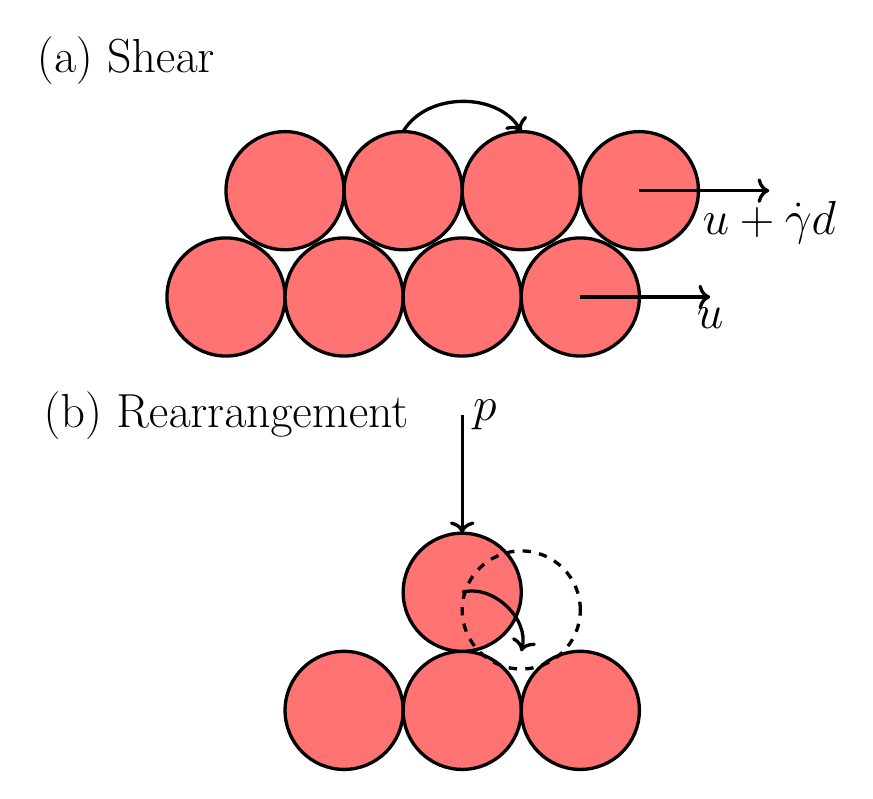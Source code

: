 
\begin{tikzpicture}[scale = 1.5]
    % \draw (-11.5,4) node {\textbf{A}};
    % \draw (-1.5,4) node {\textbf{B}};

    \def \b {3.5};
    \def \c {-7};
    \def \d {0.1};
    \def \r {0.5};
    \node at (1.15, 3)  {\LARGE (a) Shear};
    % \node at (2, 3.5)  {\LARGE $t_\text{macro} = 1/\dot{\gamma}$};
    % Before dilatancy
    \foreach \x in { 2, 3, 4, 5}
        \foreach \y in {1}
            \draw [color=black, fill=red!55,very thick] (\x, \y) circle (0.5);

    \foreach \x in { 2.5, 3.5, 4.5, 5.5}
        \foreach \y in {1.9}
            \draw [color=black, fill=red!55,very thick] (\x, \y) circle (0.5);
            
    \draw[->, very thick] (5, 1) -- (6.1, 1) node[below] {\LARGE $u$};
    \draw[->, very thick] (5.5, 1.9) -- (6.6, 1.9) node[below] {\LARGE $u + \dot{\gamma} d$};
    \draw[->, very thick, black] (3.5, 2.4) to [bend left=60] (4.5,2.4);

    \node at (2, 3.5-\b)  {\LARGE (b) Rearrangement};
    % Before dilatancy
    \foreach \x in { 3, 4, 5}
        \foreach \y in {1-\b}
            \draw [color=black, fill=red!55,very thick] (\x, \y) circle (0.5);

            \draw [color=black, fill=red!55,very thick] (4, 2-\b) circle (0.5);
            
    \draw [color=black,dashed,very thick] (4.5, 1.85-\b) circle (0.5);
    \draw[->, very thick, black] (4, 2-\b) to [bend left=60] (4.5,1.5-\b);
    \draw[->, very thick] (4, 3.5-\b) node[right] {\LARGE $p$}  -- (4, 2.5-\b) ;

    % \node at (2.2, 2.75-\b)  { \LARGE $t_\text{micro} = \overline{d}\sqrt{\frac{\rho_s}{p}}$};


\end{tikzpicture}

